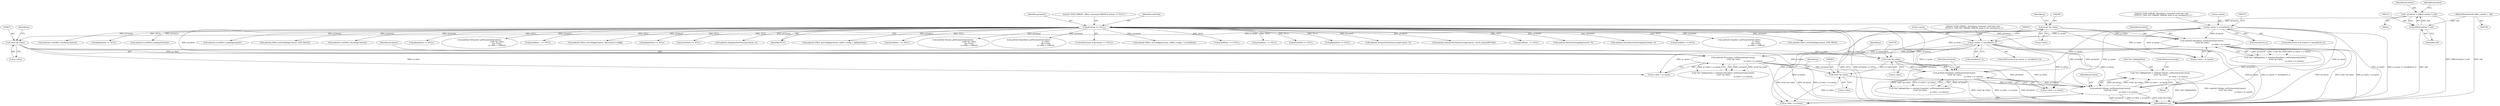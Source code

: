 digraph "0_Android_aeea52da00d210587fb3ed895de3d5f2e0264c88_4@integer" {
"1000795" [label="(Call,*(int *)pReplyData = android::Volume_setParameter(pContext,\n (void *)p->data,\n                                                                 p->data + p->psize))"];
"1000800" [label="(Call,android::Volume_setParameter(pContext,\n (void *)p->data,\n                                                                 p->data + p->psize))"];
"1000581" [label="(Call,android::BassBoost_setParameter(pContext,\n (void *)p->data,\n                                                                    p->data + p->psize))"];
"1000153" [label="(Call,pContext == NULL)"];
"1000118" [label="(Call,* pContext = (EffectContext *) self)"];
"1000120" [label="(Call,(EffectContext *) self)"];
"1000110" [label="(MethodParameterIn,effect_handle_t  self)"];
"1000583" [label="(Call,(void *)p->data)"];
"1000564" [label="(Call,p->psize != sizeof(int32_t))"];
"1000736" [label="(Call,android::Equalizer_setParameter(pContext,\n (void *)p->data,\n                                                                     p->data + p->psize))"];
"1000672" [label="(Call,android::Virtualizer_setParameter(pContext,\n (void *)p->data,\n                                                                       p->data + p->psize))"];
"1000674" [label="(Call,(void *)p->data)"];
"1000655" [label="(Call,p->psize != sizeof(int32_t))"];
"1000738" [label="(Call,(void *)p->data)"];
"1000802" [label="(Call,(void *)p->data)"];
"1000572" [label="(Literal,\"\tLVM_ERROR : BassBoost_command cmdCode Case: \"\n \"EFFECT_CMD_SET_PARAM: ERROR, psize is not sizeof(int32_t)\")"];
"1000564" [label="(Call,p->psize != sizeof(int32_t))"];
"1000796" [label="(Call,*(int *)pReplyData)"];
"1000681" [label="(Identifier,p)"];
"1000212" [label="(Call,android::VirtualizerSetStrength(pContext, 0))"];
"1000695" [label="(Call,pCmdData == NULL)"];
"1000118" [label="(Call,* pContext = (EffectContext *) self)"];
"1000460" [label="(Call,android::Equalizer_getParameter(pContext,\n                                                             p->data,\n                                                             &p->vsize,\n                                                             p->data + voffset))"];
"1000843" [label="(Call,android::Effect_setEnabled(pContext, LVM_TRUE))"];
"1000950" [label="(Call,android::LvmEffect_disable(pContext))"];
"1000814" [label="(ControlStructure,break;)"];
"1000850" [label="(Call,pReplyData == NULL)"];
"1000982" [label="(Call,android::LvmEffect_enable(pContext))"];
"1000116" [label="(Block,)"];
"1000154" [label="(Identifier,pContext)"];
"1000585" [label="(Call,p->data)"];
"1000801" [label="(Identifier,pContext)"];
"1001068" [label="(Call,android::LvmEffect_enable(pContext))"];
"1000800" [label="(Call,android::Volume_setParameter(pContext,\n (void *)p->data,\n                                                                 p->data + p->psize))"];
"1000873" [label="(Call,android::Effect_setEnabled(pContext, LVM_FALSE))"];
"1000581" [label="(Call,android::BassBoost_setParameter(pContext,\n (void *)p->data,\n                                                                    p->data + p->psize))"];
"1000568" [label="(Call,sizeof(int32_t))"];
"1000738" [label="(Call,(void *)p->data)"];
"1001036" [label="(Call,android::LvmEffect_disable(pContext))"];
"1000120" [label="(Call,(EffectContext *) self)"];
"1000740" [label="(Call,p->data)"];
"1000119" [label="(Identifier,pContext)"];
"1000672" [label="(Call,android::Virtualizer_setParameter(pContext,\n (void *)p->data,\n                                                                       p->data + p->psize))"];
"1000588" [label="(Call,p->data + p->psize)"];
"1000168" [label="(Call,pReplyData == NULL)"];
"1000433" [label="(Call,android::Virtualizer_getParameter(pContext,\n                                                               (void *)p->data,\n                                                               &p->vsize,\n                                                               p->data + voffset))"];
"1000244" [label="(Call,pCmdData    == NULL)"];
"1000807" [label="(Call,p->data + p->psize)"];
"1000731" [label="(Call,*(int *)pReplyData = android::Equalizer_setParameter(pContext,\n (void *)p->data,\n                                                                     p->data + p->psize))"];
"1000802" [label="(Call,(void *)p->data)"];
"1000310" [label="(Call,android::Effect_setConfig(pContext, &pContext->config))"];
"1000285" [label="(Call,pReplyData == NULL)"];
"1001108" [label="(Call,pCmdData == NULL)"];
"1000737" [label="(Identifier,pContext)"];
"1000122" [label="(Identifier,self)"];
"1000804" [label="(Call,p->data)"];
"1000222" [label="(Call,android::EqualizerSetPreset(pContext, 0))"];
"1000155" [label="(Identifier,NULL)"];
"1000303" [label="(Call,android::Effect_getConfig(pContext, (effect_config_t *)pReplyData))"];
"1000604" [label="(Call,pCmdData   == NULL)"];
"1000485" [label="(Call,android::Volume_getParameter(pContext,\n                                                          (void *)p->data,\n                                                          &p->vsize,\n                                                          p->data + voffset))"];
"1000110" [label="(MethodParameterIn,effect_handle_t  self)"];
"1000795" [label="(Call,*(int *)pReplyData = android::Volume_setParameter(pContext,\n (void *)p->data,\n                                                                 p->data + p->psize))"];
"1000656" [label="(Call,p->psize)"];
"1000153" [label="(Call,pContext == NULL)"];
"1000127" [label="(Identifier,pContext)"];
"1000809" [label="(Identifier,p)"];
"1000655" [label="(Call,p->psize != sizeof(int32_t))"];
"1000563" [label="(ControlStructure,if (p->psize != sizeof(int32_t)))"];
"1000679" [label="(Call,p->data + p->psize)"];
"1001260" [label="(MethodReturn,int)"];
"1000408" [label="(Call,android::BassBoost_getParameter(pContext,\n                                                             p->data,\n                                                             &p->vsize,\n                                                             p->data + voffset))"];
"1000152" [label="(ControlStructure,if (pContext == NULL))"];
"1000276" [label="(Call,android::Effect_setConfig(pContext, (effect_config_t *) pCmdData))"];
"1000524" [label="(Call,pCmdData   == NULL)"];
"1000745" [label="(Identifier,p)"];
"1000663" [label="(Literal,\"\tLVM_ERROR : Virtualizer_command cmdCode Case: \"\n \"EFFECT_CMD_SET_PARAM: ERROR, psize is not sizeof(int32_t)\")"];
"1000158" [label="(Literal,\"\tLVM_ERROR : Effect_command ERROR pContext == NULL\")"];
"1000756" [label="(Block,)"];
"1000759" [label="(Call,pCmdData   == NULL)"];
"1000582" [label="(Identifier,pContext)"];
"1000667" [label="(Call,*(int *)pReplyData = android::Virtualizer_setParameter(pContext,\n (void *)p->data,\n                                                                       p->data + p->psize))"];
"1000327" [label="(Call,pCmdData == NULL)"];
"1000674" [label="(Call,(void *)p->data)"];
"1000576" [label="(Call,*(int *)pReplyData = android::BassBoost_setParameter(pContext,\n (void *)p->data,\n                                                                    p->data + p->psize))"];
"1000565" [label="(Call,p->psize)"];
"1000743" [label="(Call,p->data + p->psize)"];
"1000820" [label="(Call,pReplyData == NULL)"];
"1000237" [label="(Call,android::VolumeSetVolumeLevel(pContext, 0))"];
"1001200" [label="(Call,android::VolumeSetVolumeLevel(pContext, (int16_t)(maxdB*100)))"];
"1000659" [label="(Call,sizeof(int32_t))"];
"1000163" [label="(Identifier,cmdCode)"];
"1000882" [label="(Call,pCmdData   == NULL)"];
"1000676" [label="(Call,p->data)"];
"1000202" [label="(Call,android::BassSetStrength(pContext, 0))"];
"1000654" [label="(ControlStructure,if (p->psize != sizeof(int32_t)))"];
"1000736" [label="(Call,android::Equalizer_setParameter(pContext,\n (void *)p->data,\n                                                                     p->data + p->psize))"];
"1000673" [label="(Identifier,pContext)"];
"1000583" [label="(Call,(void *)p->data)"];
"1000590" [label="(Identifier,p)"];
"1000795" -> "1000756"  [label="AST: "];
"1000795" -> "1000800"  [label="CFG: "];
"1000796" -> "1000795"  [label="AST: "];
"1000800" -> "1000795"  [label="AST: "];
"1000814" -> "1000795"  [label="CFG: "];
"1000795" -> "1001260"  [label="DDG: *(int *)pReplyData"];
"1000795" -> "1001260"  [label="DDG: android::Volume_setParameter(pContext,\n (void *)p->data,\n                                                                 p->data + p->psize)"];
"1000800" -> "1000795"  [label="DDG: pContext"];
"1000800" -> "1000795"  [label="DDG: (void *)p->data"];
"1000800" -> "1000795"  [label="DDG: p->data + p->psize"];
"1000800" -> "1000807"  [label="CFG: "];
"1000801" -> "1000800"  [label="AST: "];
"1000802" -> "1000800"  [label="AST: "];
"1000807" -> "1000800"  [label="AST: "];
"1000800" -> "1001260"  [label="DDG: p->data + p->psize"];
"1000800" -> "1001260"  [label="DDG: (void *)p->data"];
"1000800" -> "1001260"  [label="DDG: pContext"];
"1000581" -> "1000800"  [label="DDG: pContext"];
"1000153" -> "1000800"  [label="DDG: pContext"];
"1000736" -> "1000800"  [label="DDG: pContext"];
"1000672" -> "1000800"  [label="DDG: pContext"];
"1000802" -> "1000800"  [label="DDG: p->data"];
"1000564" -> "1000800"  [label="DDG: p->psize"];
"1000655" -> "1000800"  [label="DDG: p->psize"];
"1000581" -> "1000576"  [label="AST: "];
"1000581" -> "1000588"  [label="CFG: "];
"1000582" -> "1000581"  [label="AST: "];
"1000583" -> "1000581"  [label="AST: "];
"1000588" -> "1000581"  [label="AST: "];
"1000576" -> "1000581"  [label="CFG: "];
"1000581" -> "1001260"  [label="DDG: (void *)p->data"];
"1000581" -> "1001260"  [label="DDG: p->data + p->psize"];
"1000581" -> "1001260"  [label="DDG: pContext"];
"1000581" -> "1000576"  [label="DDG: pContext"];
"1000581" -> "1000576"  [label="DDG: (void *)p->data"];
"1000581" -> "1000576"  [label="DDG: p->data + p->psize"];
"1000153" -> "1000581"  [label="DDG: pContext"];
"1000583" -> "1000581"  [label="DDG: p->data"];
"1000564" -> "1000581"  [label="DDG: p->psize"];
"1000581" -> "1000672"  [label="DDG: pContext"];
"1000581" -> "1000736"  [label="DDG: pContext"];
"1000153" -> "1000152"  [label="AST: "];
"1000153" -> "1000155"  [label="CFG: "];
"1000154" -> "1000153"  [label="AST: "];
"1000155" -> "1000153"  [label="AST: "];
"1000158" -> "1000153"  [label="CFG: "];
"1000163" -> "1000153"  [label="CFG: "];
"1000153" -> "1001260"  [label="DDG: NULL"];
"1000153" -> "1001260"  [label="DDG: pContext == NULL"];
"1000153" -> "1001260"  [label="DDG: pContext"];
"1000118" -> "1000153"  [label="DDG: pContext"];
"1000153" -> "1000168"  [label="DDG: NULL"];
"1000153" -> "1000202"  [label="DDG: pContext"];
"1000153" -> "1000212"  [label="DDG: pContext"];
"1000153" -> "1000222"  [label="DDG: pContext"];
"1000153" -> "1000237"  [label="DDG: pContext"];
"1000153" -> "1000244"  [label="DDG: NULL"];
"1000153" -> "1000276"  [label="DDG: pContext"];
"1000153" -> "1000285"  [label="DDG: NULL"];
"1000153" -> "1000303"  [label="DDG: pContext"];
"1000153" -> "1000310"  [label="DDG: pContext"];
"1000153" -> "1000327"  [label="DDG: NULL"];
"1000153" -> "1000408"  [label="DDG: pContext"];
"1000153" -> "1000433"  [label="DDG: pContext"];
"1000153" -> "1000460"  [label="DDG: pContext"];
"1000153" -> "1000485"  [label="DDG: pContext"];
"1000153" -> "1000524"  [label="DDG: NULL"];
"1000153" -> "1000604"  [label="DDG: NULL"];
"1000153" -> "1000672"  [label="DDG: pContext"];
"1000153" -> "1000695"  [label="DDG: NULL"];
"1000153" -> "1000736"  [label="DDG: pContext"];
"1000153" -> "1000759"  [label="DDG: NULL"];
"1000153" -> "1000820"  [label="DDG: NULL"];
"1000153" -> "1000843"  [label="DDG: pContext"];
"1000153" -> "1000850"  [label="DDG: NULL"];
"1000153" -> "1000873"  [label="DDG: pContext"];
"1000153" -> "1000882"  [label="DDG: NULL"];
"1000153" -> "1000950"  [label="DDG: pContext"];
"1000153" -> "1000982"  [label="DDG: pContext"];
"1000153" -> "1001036"  [label="DDG: pContext"];
"1000153" -> "1001068"  [label="DDG: pContext"];
"1000153" -> "1001108"  [label="DDG: NULL"];
"1000153" -> "1001200"  [label="DDG: pContext"];
"1000118" -> "1000116"  [label="AST: "];
"1000118" -> "1000120"  [label="CFG: "];
"1000119" -> "1000118"  [label="AST: "];
"1000120" -> "1000118"  [label="AST: "];
"1000127" -> "1000118"  [label="CFG: "];
"1000118" -> "1001260"  [label="DDG: (EffectContext *) self"];
"1000120" -> "1000118"  [label="DDG: self"];
"1000120" -> "1000122"  [label="CFG: "];
"1000121" -> "1000120"  [label="AST: "];
"1000122" -> "1000120"  [label="AST: "];
"1000120" -> "1001260"  [label="DDG: self"];
"1000110" -> "1000120"  [label="DDG: self"];
"1000110" -> "1000109"  [label="AST: "];
"1000110" -> "1001260"  [label="DDG: self"];
"1000583" -> "1000585"  [label="CFG: "];
"1000584" -> "1000583"  [label="AST: "];
"1000585" -> "1000583"  [label="AST: "];
"1000590" -> "1000583"  [label="CFG: "];
"1000583" -> "1000588"  [label="DDG: p->data"];
"1000583" -> "1000674"  [label="DDG: p->data"];
"1000583" -> "1000738"  [label="DDG: p->data"];
"1000583" -> "1000802"  [label="DDG: p->data"];
"1000564" -> "1000563"  [label="AST: "];
"1000564" -> "1000568"  [label="CFG: "];
"1000565" -> "1000564"  [label="AST: "];
"1000568" -> "1000564"  [label="AST: "];
"1000572" -> "1000564"  [label="CFG: "];
"1000579" -> "1000564"  [label="CFG: "];
"1000564" -> "1001260"  [label="DDG: p->psize"];
"1000564" -> "1001260"  [label="DDG: p->psize != sizeof(int32_t)"];
"1000564" -> "1000588"  [label="DDG: p->psize"];
"1000564" -> "1000655"  [label="DDG: p->psize"];
"1000564" -> "1000736"  [label="DDG: p->psize"];
"1000564" -> "1000743"  [label="DDG: p->psize"];
"1000564" -> "1000807"  [label="DDG: p->psize"];
"1000736" -> "1000731"  [label="AST: "];
"1000736" -> "1000743"  [label="CFG: "];
"1000737" -> "1000736"  [label="AST: "];
"1000738" -> "1000736"  [label="AST: "];
"1000743" -> "1000736"  [label="AST: "];
"1000731" -> "1000736"  [label="CFG: "];
"1000736" -> "1001260"  [label="DDG: (void *)p->data"];
"1000736" -> "1001260"  [label="DDG: p->data + p->psize"];
"1000736" -> "1001260"  [label="DDG: pContext"];
"1000736" -> "1000731"  [label="DDG: pContext"];
"1000736" -> "1000731"  [label="DDG: (void *)p->data"];
"1000736" -> "1000731"  [label="DDG: p->data + p->psize"];
"1000672" -> "1000736"  [label="DDG: pContext"];
"1000738" -> "1000736"  [label="DDG: p->data"];
"1000655" -> "1000736"  [label="DDG: p->psize"];
"1000672" -> "1000667"  [label="AST: "];
"1000672" -> "1000679"  [label="CFG: "];
"1000673" -> "1000672"  [label="AST: "];
"1000674" -> "1000672"  [label="AST: "];
"1000679" -> "1000672"  [label="AST: "];
"1000667" -> "1000672"  [label="CFG: "];
"1000672" -> "1001260"  [label="DDG: p->data + p->psize"];
"1000672" -> "1001260"  [label="DDG: (void *)p->data"];
"1000672" -> "1001260"  [label="DDG: pContext"];
"1000672" -> "1000667"  [label="DDG: pContext"];
"1000672" -> "1000667"  [label="DDG: (void *)p->data"];
"1000672" -> "1000667"  [label="DDG: p->data + p->psize"];
"1000674" -> "1000672"  [label="DDG: p->data"];
"1000655" -> "1000672"  [label="DDG: p->psize"];
"1000674" -> "1000676"  [label="CFG: "];
"1000675" -> "1000674"  [label="AST: "];
"1000676" -> "1000674"  [label="AST: "];
"1000681" -> "1000674"  [label="CFG: "];
"1000674" -> "1000679"  [label="DDG: p->data"];
"1000674" -> "1000738"  [label="DDG: p->data"];
"1000674" -> "1000802"  [label="DDG: p->data"];
"1000655" -> "1000654"  [label="AST: "];
"1000655" -> "1000659"  [label="CFG: "];
"1000656" -> "1000655"  [label="AST: "];
"1000659" -> "1000655"  [label="AST: "];
"1000663" -> "1000655"  [label="CFG: "];
"1000670" -> "1000655"  [label="CFG: "];
"1000655" -> "1001260"  [label="DDG: p->psize"];
"1000655" -> "1001260"  [label="DDG: p->psize != sizeof(int32_t)"];
"1000655" -> "1000679"  [label="DDG: p->psize"];
"1000655" -> "1000743"  [label="DDG: p->psize"];
"1000655" -> "1000807"  [label="DDG: p->psize"];
"1000738" -> "1000740"  [label="CFG: "];
"1000739" -> "1000738"  [label="AST: "];
"1000740" -> "1000738"  [label="AST: "];
"1000745" -> "1000738"  [label="CFG: "];
"1000738" -> "1000743"  [label="DDG: p->data"];
"1000738" -> "1000802"  [label="DDG: p->data"];
"1000802" -> "1000804"  [label="CFG: "];
"1000803" -> "1000802"  [label="AST: "];
"1000804" -> "1000802"  [label="AST: "];
"1000809" -> "1000802"  [label="CFG: "];
"1000802" -> "1000807"  [label="DDG: p->data"];
}
